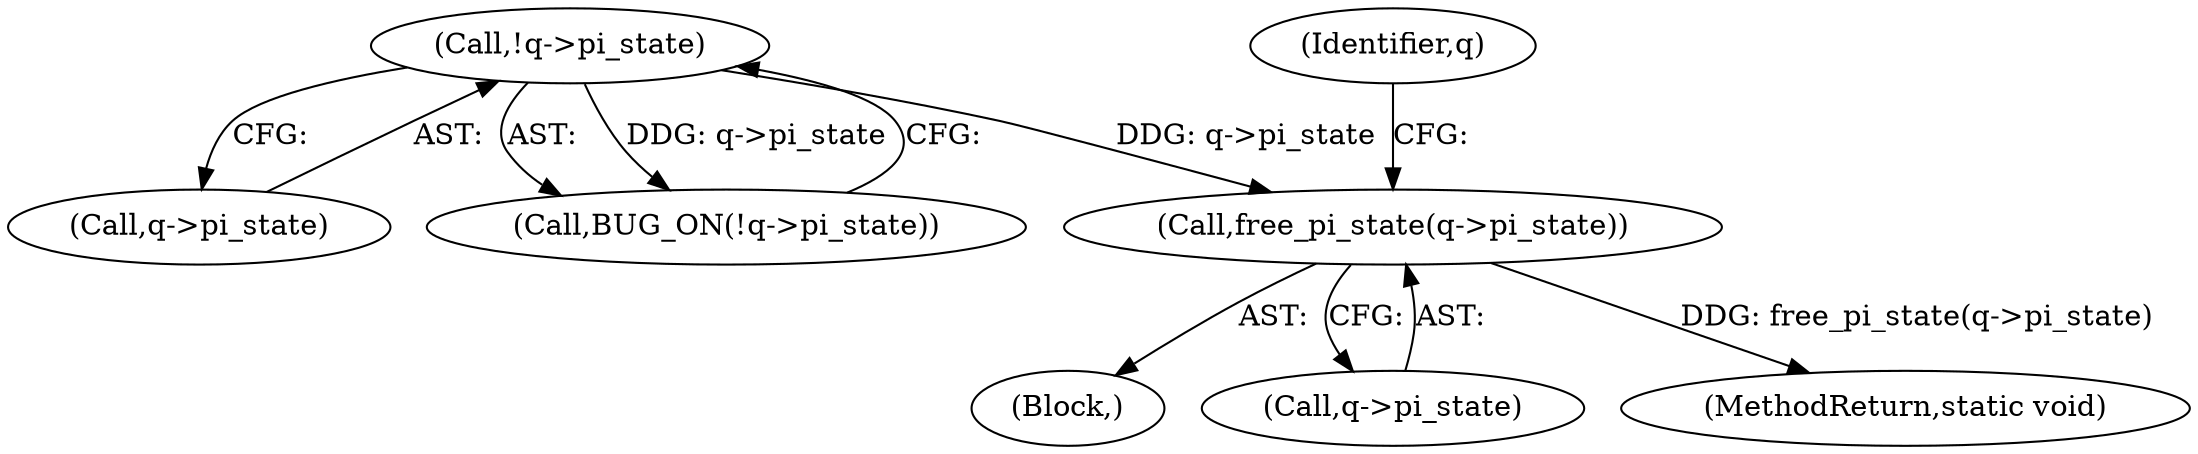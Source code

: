 digraph "0_linux_7ada876a8703f23befbb20a7465a702ee39b1704_3@API" {
"1000125" [label="(Call,free_pi_state(q->pi_state))"];
"1000121" [label="(Call,!q->pi_state)"];
"1000122" [label="(Call,q->pi_state)"];
"1000121" [label="(Call,!q->pi_state)"];
"1000102" [label="(Block,)"];
"1000126" [label="(Call,q->pi_state)"];
"1000120" [label="(Call,BUG_ON(!q->pi_state))"];
"1000125" [label="(Call,free_pi_state(q->pi_state))"];
"1000138" [label="(MethodReturn,static void)"];
"1000131" [label="(Identifier,q)"];
"1000125" -> "1000102"  [label="AST: "];
"1000125" -> "1000126"  [label="CFG: "];
"1000126" -> "1000125"  [label="AST: "];
"1000131" -> "1000125"  [label="CFG: "];
"1000125" -> "1000138"  [label="DDG: free_pi_state(q->pi_state)"];
"1000121" -> "1000125"  [label="DDG: q->pi_state"];
"1000121" -> "1000120"  [label="AST: "];
"1000121" -> "1000122"  [label="CFG: "];
"1000122" -> "1000121"  [label="AST: "];
"1000120" -> "1000121"  [label="CFG: "];
"1000121" -> "1000120"  [label="DDG: q->pi_state"];
}
